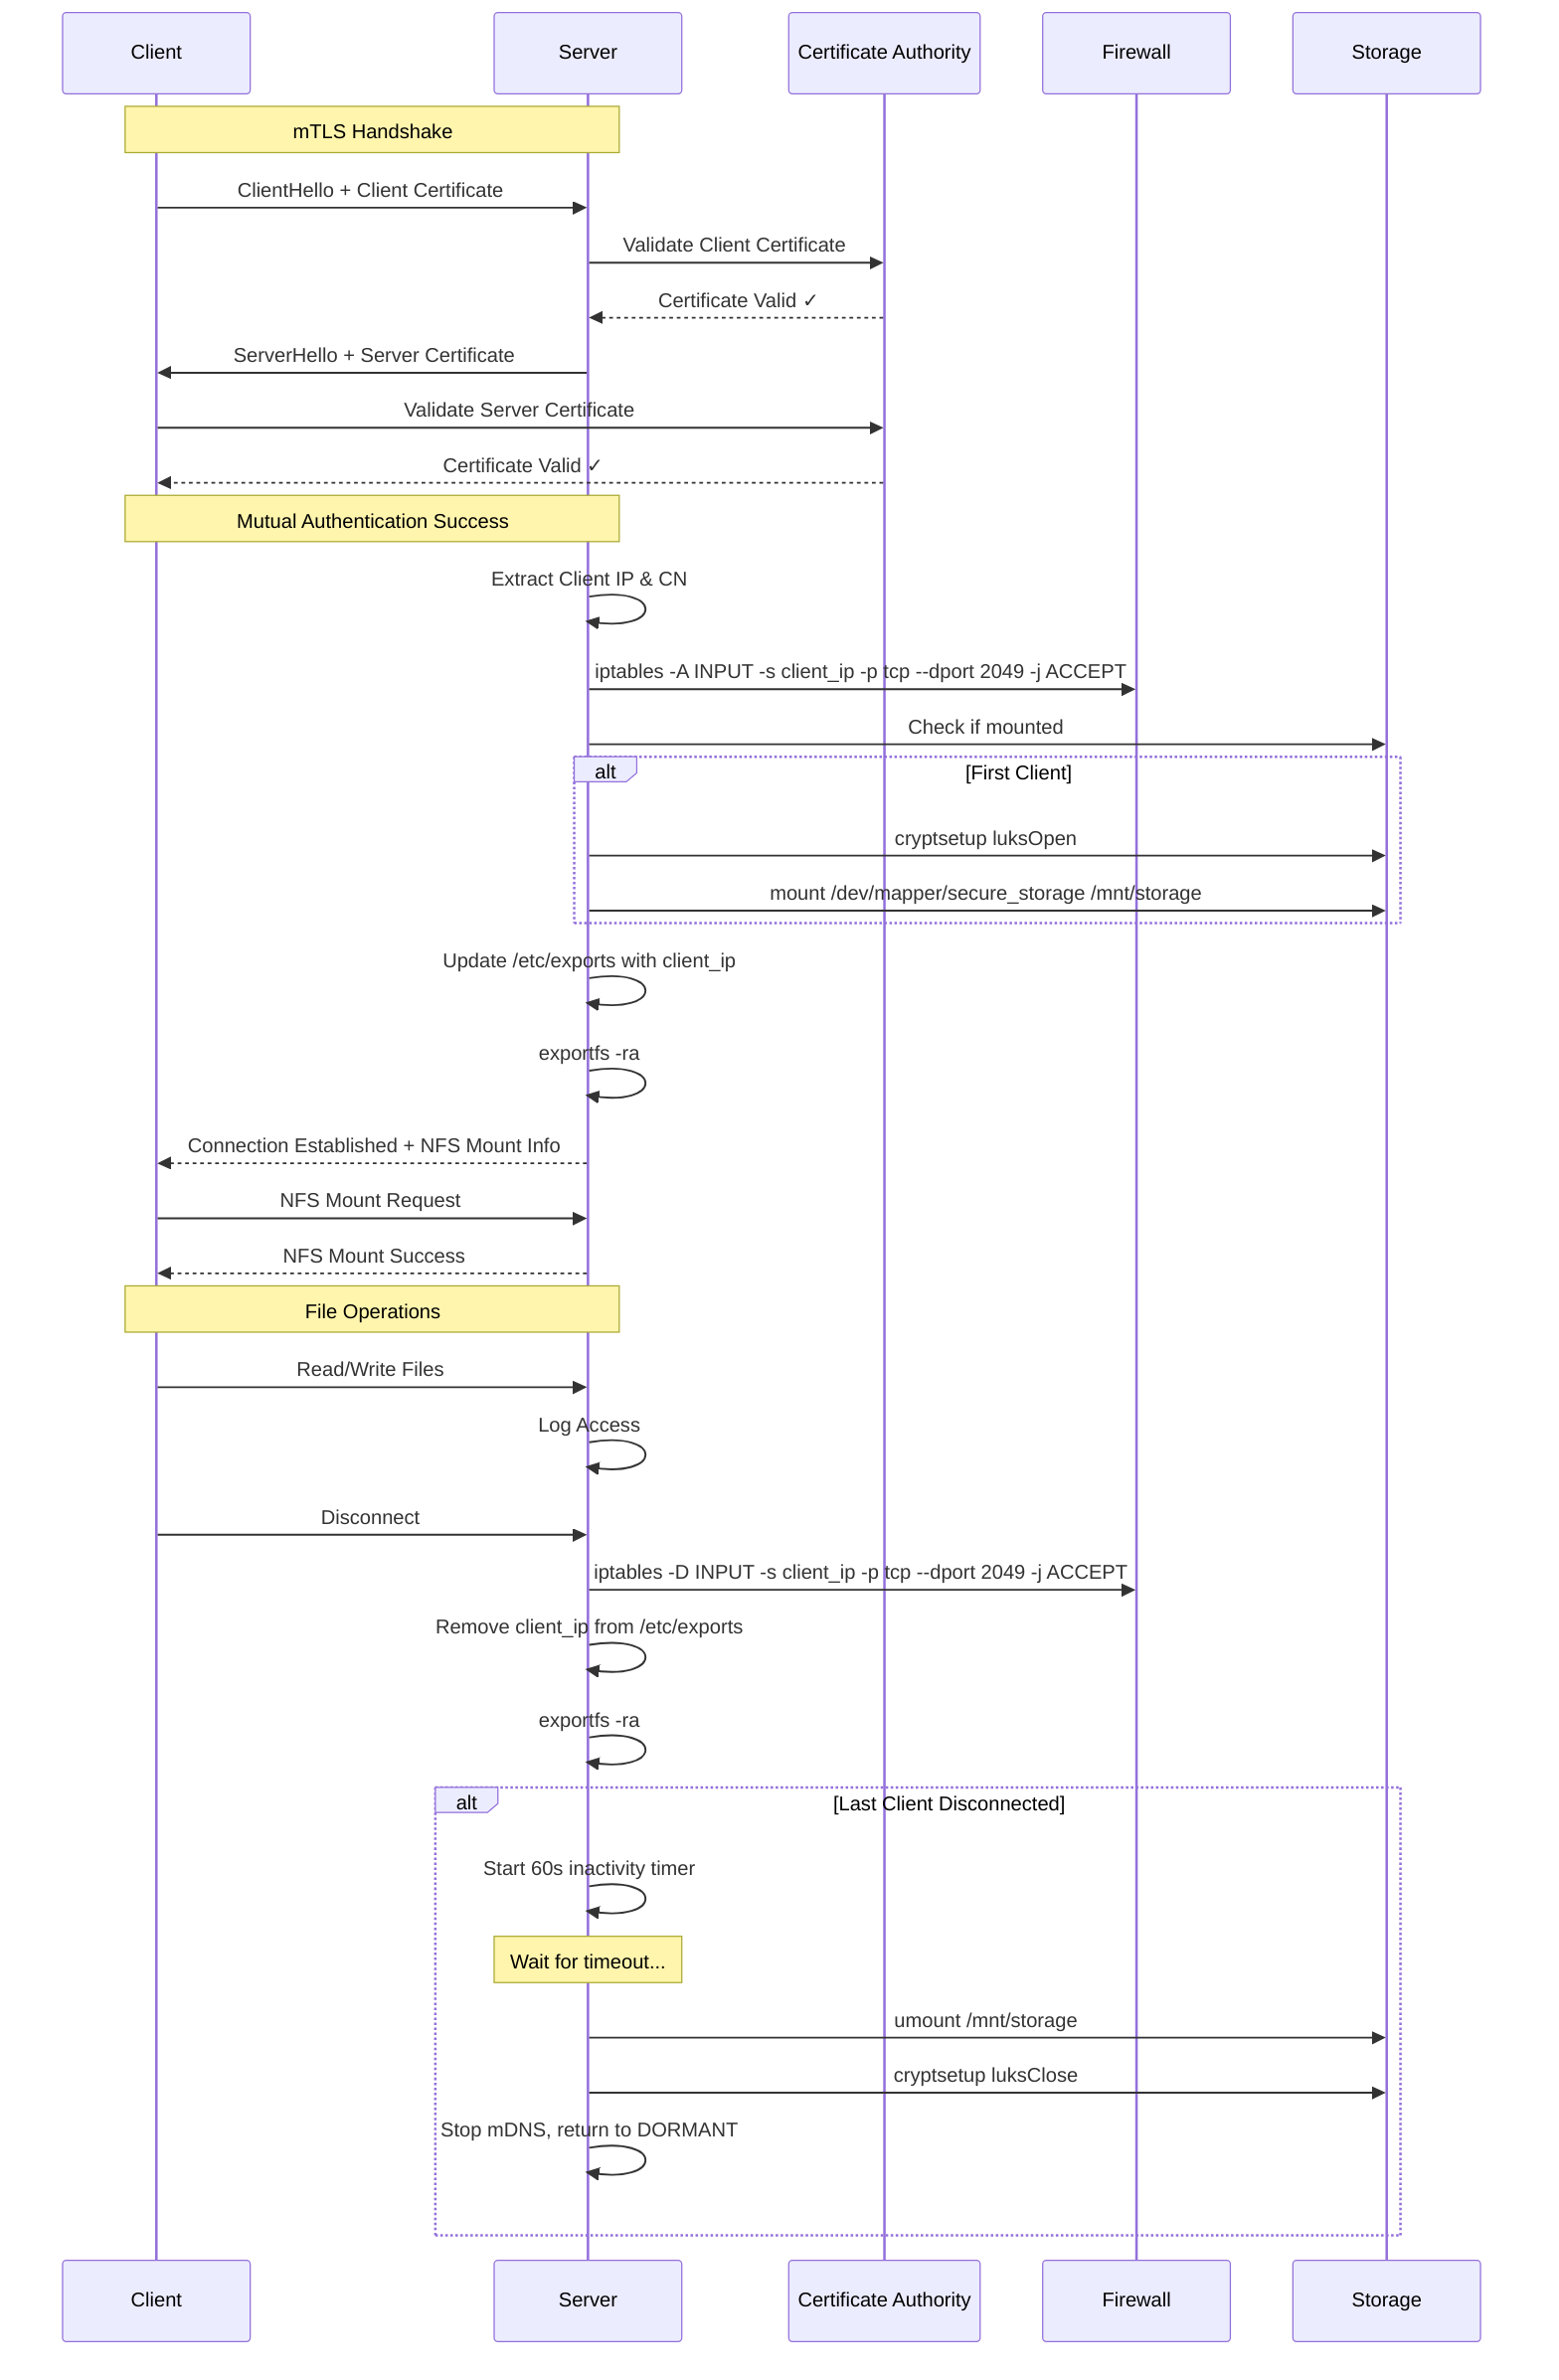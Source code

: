 sequenceDiagram
    participant C as Client
    participant S as Server
    participant CA as Certificate Authority
    participant FW as Firewall
    participant ST as Storage
    
    Note over C,S: mTLS Handshake
    C->>S: ClientHello + Client Certificate
    S->>CA: Validate Client Certificate
    CA-->>S: Certificate Valid ✓
    S->>C: ServerHello + Server Certificate
    C->>CA: Validate Server Certificate
    CA-->>C: Certificate Valid ✓
    
    Note over C,S: Mutual Authentication Success
    
    S->>S: Extract Client IP & CN
    S->>FW: iptables -A INPUT -s client_ip -p tcp --dport 2049 -j ACCEPT
    S->>ST: Check if mounted
    
    alt First Client
        S->>ST: cryptsetup luksOpen
        S->>ST: mount /dev/mapper/secure_storage /mnt/storage
    end
    
    S->>S: Update /etc/exports with client_ip
    S->>S: exportfs -ra
    
    S-->>C: Connection Established + NFS Mount Info
    
    C->>S: NFS Mount Request
    S-->>C: NFS Mount Success
    
    Note over C,S: File Operations
    C->>S: Read/Write Files
    S->>S: Log Access
    
    C->>S: Disconnect
    S->>FW: iptables -D INPUT -s client_ip -p tcp --dport 2049 -j ACCEPT
    S->>S: Remove client_ip from /etc/exports
    S->>S: exportfs -ra
    
    alt Last Client Disconnected
        S->>S: Start 60s inactivity timer
        Note over S: Wait for timeout...
        S->>ST: umount /mnt/storage
        S->>ST: cryptsetup luksClose
        S->>S: Stop mDNS, return to DORMANT
    end